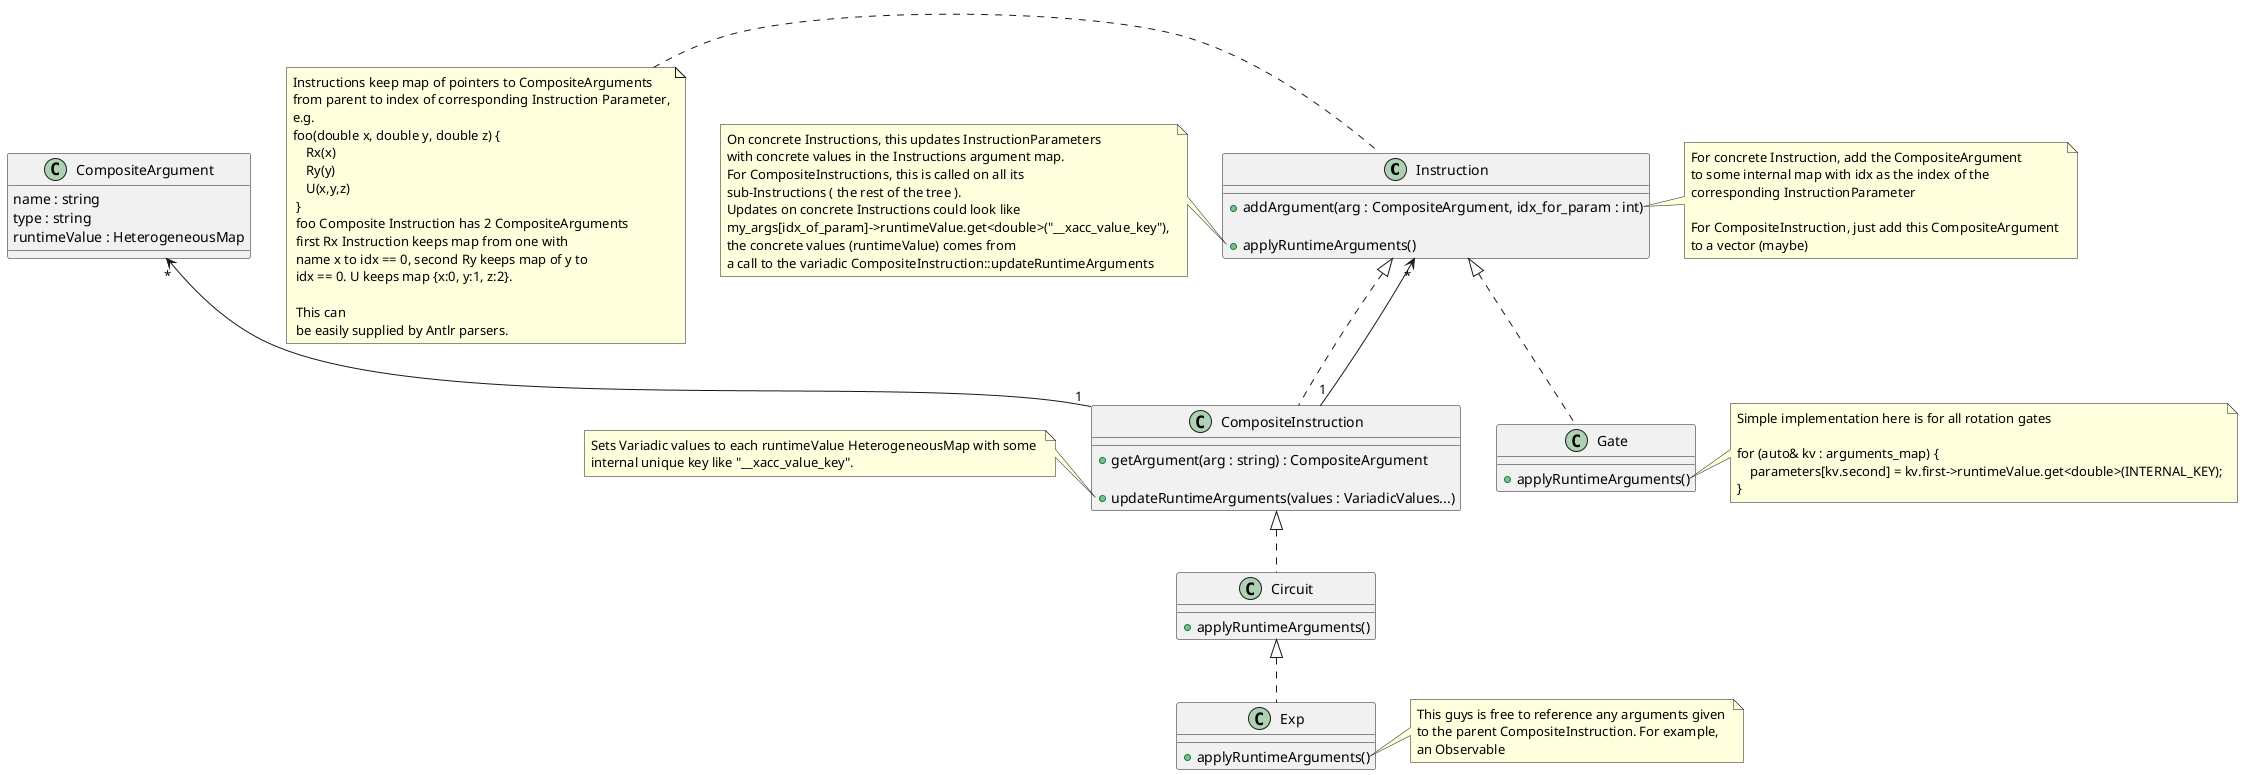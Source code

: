 @startuml

class Instruction {
    
    + addArgument(arg : CompositeArgument, idx_for_param : int)

    + applyRuntimeArguments() 

}
class CompositeInstruction {
    + getArgument(arg : string) : CompositeArgument

    + updateRuntimeArguments(values : VariadicValues...) 
}
class CompositeArgument {
    name : string
    type : string
    runtimeValue : HeterogeneousMap 
}

class Gate {
    + applyRuntimeArguments()
}
class Circuit {
    + applyRuntimeArguments()
}
class Exp {
    + applyRuntimeArguments()
}

Instruction <|.. CompositeInstruction 
Instruction "*" <-- "1" CompositeInstruction 

CompositeArgument "*" <-- "1" CompositeInstruction
Instruction <|.. Gate
CompositeInstruction <|.. Circuit
Circuit <|.. Exp

note right of Instruction::addArgument 
  For concrete Instruction, add the CompositeArgument 
  to some internal map with idx as the index of the 
  corresponding InstructionParameter 
  
  For CompositeInstruction, just add this CompositeArgument 
  to a vector (maybe)
end note

note right of Gate::applyRuntimeArguments 
  Simple implementation here is for all rotation gates

  for (auto& kv : arguments_map) {
      parameters[kv.second] = kv.first->runtimeValue.get<double>(INTERNAL_KEY);
  }
end note


note left of Instruction  
 Instructions keep map of pointers to CompositeArguments 
 from parent to index of corresponding Instruction Parameter,
 e.g.
 foo(double x, double y, double z) {
     Rx(x)
     Ry(y)
     U(x,y,z)
  }
  foo Composite Instruction has 2 CompositeArguments
  first Rx Instruction keeps map from one with 
  name x to idx == 0, second Ry keeps map of y to 
  idx == 0. U keeps map {x:0, y:1, z:2}.
  
  This can 
  be easily supplied by Antlr parsers.
end note

note left of Instruction::applyRuntimeArguments
  On concrete Instructions, this updates InstructionParameters 
  with concrete values in the Instructions argument map. 
  For CompositeInstructions, this is called on all its 
  sub-Instructions ( the rest of the tree ).
  Updates on concrete Instructions could look like 
  my_args[idx_of_param]->runtimeValue.get<double>("__xacc_value_key"), 
  the concrete values (runtimeValue) comes from 
  a call to the variadic CompositeInstruction::updateRuntimeArguments 
end note

note left of CompositeInstruction::updateRuntimeArguments 
  Sets Variadic values to each runtimeValue HeterogeneousMap with some 
  internal unique key like "__xacc_value_key". 
end note

note right of Exp::applyRuntimeArguments 
  This guys is free to reference any arguments given 
  to the parent CompositeInstruction. For example, 
  an Observable 
end note

@enduml